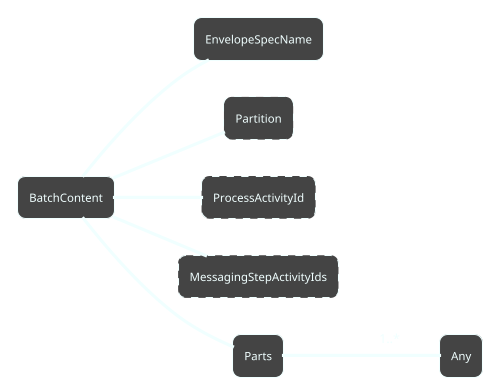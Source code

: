 ﻿@startuml
!theme metal
'skinparam BackgroundColor #333333
'skinparam LineType ortho
skinparam Arrow {
  Color #F0FFFF
  FontColor #F0FFFF
}
skinparam Class {
  BackgroundColor #444444
  BorderColor #F0FFFF
  FontColor #F0FFFF
}
hide circle
hide members
left to right direction

class BatchContent
class EnvelopeSpecName
'class EnvironmentTag #line.dashed
class Partition #line.dashed
class ProcessActivityId #line.dashed
class MessagingStepActivityIds #line.dashed
class Parts
class Any


BatchContent -- EnvelopeSpecName
'BatchContent -- EnvironmentTag
BatchContent -- Partition
BatchContent -- ProcessActivityId
BatchContent -- MessagingStepActivityIds
BatchContent -- Parts
Parts -- Any : 1..*

@enduml